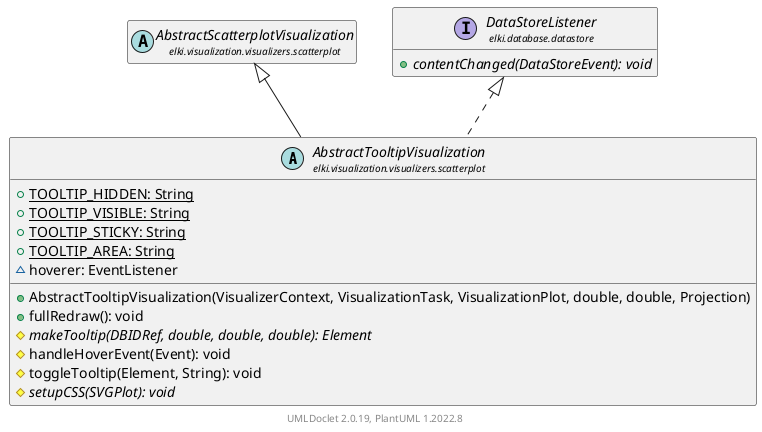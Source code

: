 @startuml
    remove .*\.(Instance|Par|Parameterizer|Factory)$
    set namespaceSeparator none
    hide empty fields
    hide empty methods

    abstract class "<size:14>AbstractTooltipVisualization\n<size:10>elki.visualization.visualizers.scatterplot" as elki.visualization.visualizers.scatterplot.AbstractTooltipVisualization [[AbstractTooltipVisualization.html]] {
        {static} +TOOLTIP_HIDDEN: String
        {static} +TOOLTIP_VISIBLE: String
        {static} +TOOLTIP_STICKY: String
        {static} +TOOLTIP_AREA: String
        ~hoverer: EventListener
        +AbstractTooltipVisualization(VisualizerContext, VisualizationTask, VisualizationPlot, double, double, Projection)
        +fullRedraw(): void
        {abstract} #makeTooltip(DBIDRef, double, double, double): Element
        #handleHoverEvent(Event): void
        #toggleTooltip(Element, String): void
        {abstract} #setupCSS(SVGPlot): void
    }

    abstract class "<size:14>AbstractScatterplotVisualization\n<size:10>elki.visualization.visualizers.scatterplot" as elki.visualization.visualizers.scatterplot.AbstractScatterplotVisualization [[AbstractScatterplotVisualization.html]]
    interface "<size:14>DataStoreListener\n<size:10>elki.database.datastore" as elki.database.datastore.DataStoreListener [[../../../database/datastore/DataStoreListener.html]] {
        {abstract} +contentChanged(DataStoreEvent): void
    }

    elki.visualization.visualizers.scatterplot.AbstractScatterplotVisualization <|-- elki.visualization.visualizers.scatterplot.AbstractTooltipVisualization
    elki.database.datastore.DataStoreListener <|.. elki.visualization.visualizers.scatterplot.AbstractTooltipVisualization

    center footer UMLDoclet 2.0.19, PlantUML 1.2022.8
@enduml
